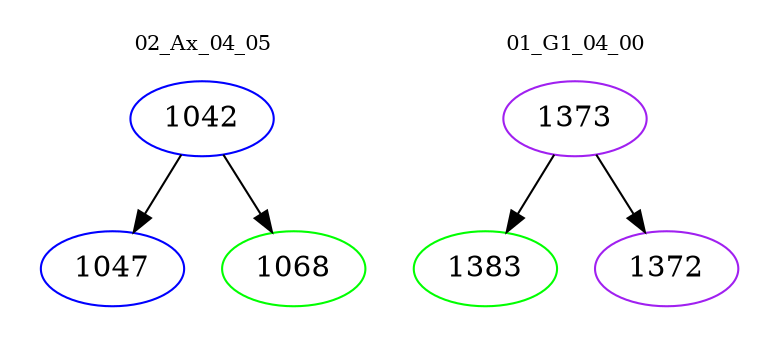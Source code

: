 digraph{
subgraph cluster_0 {
color = white
label = "02_Ax_04_05";
fontsize=10;
T0_1042 [label="1042", color="blue"]
T0_1042 -> T0_1047 [color="black"]
T0_1047 [label="1047", color="blue"]
T0_1042 -> T0_1068 [color="black"]
T0_1068 [label="1068", color="green"]
}
subgraph cluster_1 {
color = white
label = "01_G1_04_00";
fontsize=10;
T1_1373 [label="1373", color="purple"]
T1_1373 -> T1_1383 [color="black"]
T1_1383 [label="1383", color="green"]
T1_1373 -> T1_1372 [color="black"]
T1_1372 [label="1372", color="purple"]
}
}

